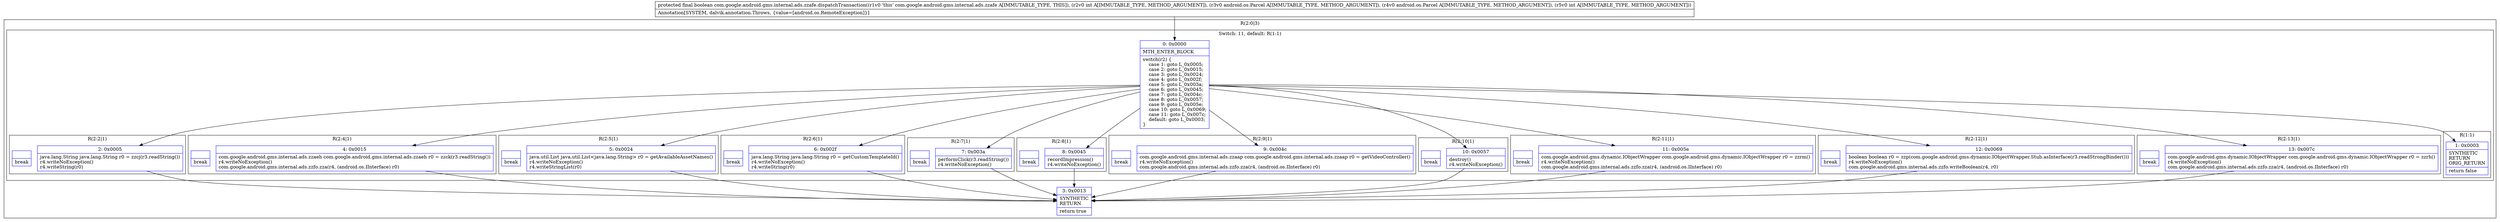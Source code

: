 digraph "CFG forcom.google.android.gms.internal.ads.zzafe.dispatchTransaction(ILandroid\/os\/Parcel;Landroid\/os\/Parcel;I)Z" {
subgraph cluster_Region_30669451 {
label = "R(2:0|3)";
node [shape=record,color=blue];
subgraph cluster_SwitchRegion_733333243 {
label = "Switch: 11, default: R(1:1)";
node [shape=record,color=blue];
Node_0 [shape=record,label="{0\:\ 0x0000|MTH_ENTER_BLOCK\l|switch(r2) \{\l    case 1: goto L_0x0005;\l    case 2: goto L_0x0015;\l    case 3: goto L_0x0024;\l    case 4: goto L_0x002f;\l    case 5: goto L_0x003a;\l    case 6: goto L_0x0045;\l    case 7: goto L_0x004c;\l    case 8: goto L_0x0057;\l    case 9: goto L_0x005e;\l    case 10: goto L_0x0069;\l    case 11: goto L_0x007c;\l    default: goto L_0x0003;\l\}\l}"];
subgraph cluster_Region_34983350 {
label = "R(2:2|1)";
node [shape=record,color=blue];
Node_2 [shape=record,label="{2\:\ 0x0005|java.lang.String java.lang.String r0 = zzcj(r3.readString())\lr4.writeNoException()\lr4.writeString(r0)\l}"];
Node_InsnContainer_987064333 [shape=record,label="{|break\l}"];
}
subgraph cluster_Region_1232365182 {
label = "R(2:4|1)";
node [shape=record,color=blue];
Node_4 [shape=record,label="{4\:\ 0x0015|com.google.android.gms.internal.ads.zzaeh com.google.android.gms.internal.ads.zzaeh r0 = zzck(r3.readString())\lr4.writeNoException()\lcom.google.android.gms.internal.ads.zzfo.zza(r4, (android.os.IInterface) r0)\l}"];
Node_InsnContainer_1165149401 [shape=record,label="{|break\l}"];
}
subgraph cluster_Region_936575931 {
label = "R(2:5|1)";
node [shape=record,color=blue];
Node_5 [shape=record,label="{5\:\ 0x0024|java.util.List java.util.List\<java.lang.String\> r0 = getAvailableAssetNames()\lr4.writeNoException()\lr4.writeStringList(r0)\l}"];
Node_InsnContainer_1533770078 [shape=record,label="{|break\l}"];
}
subgraph cluster_Region_639429542 {
label = "R(2:6|1)";
node [shape=record,color=blue];
Node_6 [shape=record,label="{6\:\ 0x002f|java.lang.String java.lang.String r0 = getCustomTemplateId()\lr4.writeNoException()\lr4.writeString(r0)\l}"];
Node_InsnContainer_1592590038 [shape=record,label="{|break\l}"];
}
subgraph cluster_Region_1332244486 {
label = "R(2:7|1)";
node [shape=record,color=blue];
Node_7 [shape=record,label="{7\:\ 0x003a|performClick(r3.readString())\lr4.writeNoException()\l}"];
Node_InsnContainer_477049150 [shape=record,label="{|break\l}"];
}
subgraph cluster_Region_474876516 {
label = "R(2:8|1)";
node [shape=record,color=blue];
Node_8 [shape=record,label="{8\:\ 0x0045|recordImpression()\lr4.writeNoException()\l}"];
Node_InsnContainer_636312949 [shape=record,label="{|break\l}"];
}
subgraph cluster_Region_6908030 {
label = "R(2:9|1)";
node [shape=record,color=blue];
Node_9 [shape=record,label="{9\:\ 0x004c|com.google.android.gms.internal.ads.zzaap com.google.android.gms.internal.ads.zzaap r0 = getVideoController()\lr4.writeNoException()\lcom.google.android.gms.internal.ads.zzfo.zza(r4, (android.os.IInterface) r0)\l}"];
Node_InsnContainer_696902030 [shape=record,label="{|break\l}"];
}
subgraph cluster_Region_1284162368 {
label = "R(2:10|1)";
node [shape=record,color=blue];
Node_10 [shape=record,label="{10\:\ 0x0057|destroy()\lr4.writeNoException()\l}"];
Node_InsnContainer_553381279 [shape=record,label="{|break\l}"];
}
subgraph cluster_Region_919147013 {
label = "R(2:11|1)";
node [shape=record,color=blue];
Node_11 [shape=record,label="{11\:\ 0x005e|com.google.android.gms.dynamic.IObjectWrapper com.google.android.gms.dynamic.IObjectWrapper r0 = zzrm()\lr4.writeNoException()\lcom.google.android.gms.internal.ads.zzfo.zza(r4, (android.os.IInterface) r0)\l}"];
Node_InsnContainer_1865550336 [shape=record,label="{|break\l}"];
}
subgraph cluster_Region_1531532012 {
label = "R(2:12|1)";
node [shape=record,color=blue];
Node_12 [shape=record,label="{12\:\ 0x0069|boolean boolean r0 = zzp(com.google.android.gms.dynamic.IObjectWrapper.Stub.asInterface(r3.readStrongBinder()))\lr4.writeNoException()\lcom.google.android.gms.internal.ads.zzfo.writeBoolean(r4, r0)\l}"];
Node_InsnContainer_164697081 [shape=record,label="{|break\l}"];
}
subgraph cluster_Region_965998597 {
label = "R(2:13|1)";
node [shape=record,color=blue];
Node_13 [shape=record,label="{13\:\ 0x007c|com.google.android.gms.dynamic.IObjectWrapper com.google.android.gms.dynamic.IObjectWrapper r0 = zzrh()\lr4.writeNoException()\lcom.google.android.gms.internal.ads.zzfo.zza(r4, (android.os.IInterface) r0)\l}"];
Node_InsnContainer_333136192 [shape=record,label="{|break\l}"];
}
subgraph cluster_Region_1815335345 {
label = "R(1:1)";
node [shape=record,color=blue];
Node_1 [shape=record,label="{1\:\ 0x0003|SYNTHETIC\lRETURN\lORIG_RETURN\l|return false\l}"];
}
}
Node_3 [shape=record,label="{3\:\ 0x0013|SYNTHETIC\lRETURN\l|return true\l}"];
}
MethodNode[shape=record,label="{protected final boolean com.google.android.gms.internal.ads.zzafe.dispatchTransaction((r1v0 'this' com.google.android.gms.internal.ads.zzafe A[IMMUTABLE_TYPE, THIS]), (r2v0 int A[IMMUTABLE_TYPE, METHOD_ARGUMENT]), (r3v0 android.os.Parcel A[IMMUTABLE_TYPE, METHOD_ARGUMENT]), (r4v0 android.os.Parcel A[IMMUTABLE_TYPE, METHOD_ARGUMENT]), (r5v0 int A[IMMUTABLE_TYPE, METHOD_ARGUMENT]))  | Annotation[SYSTEM, dalvik.annotation.Throws, \{value=[android.os.RemoteException]\}]\l}"];
MethodNode -> Node_0;
Node_0 -> Node_1;
Node_0 -> Node_2;
Node_0 -> Node_4;
Node_0 -> Node_5;
Node_0 -> Node_6;
Node_0 -> Node_7;
Node_0 -> Node_8;
Node_0 -> Node_9;
Node_0 -> Node_10;
Node_0 -> Node_11;
Node_0 -> Node_12;
Node_0 -> Node_13;
Node_2 -> Node_3;
Node_4 -> Node_3;
Node_5 -> Node_3;
Node_6 -> Node_3;
Node_7 -> Node_3;
Node_8 -> Node_3;
Node_9 -> Node_3;
Node_10 -> Node_3;
Node_11 -> Node_3;
Node_12 -> Node_3;
Node_13 -> Node_3;
}

